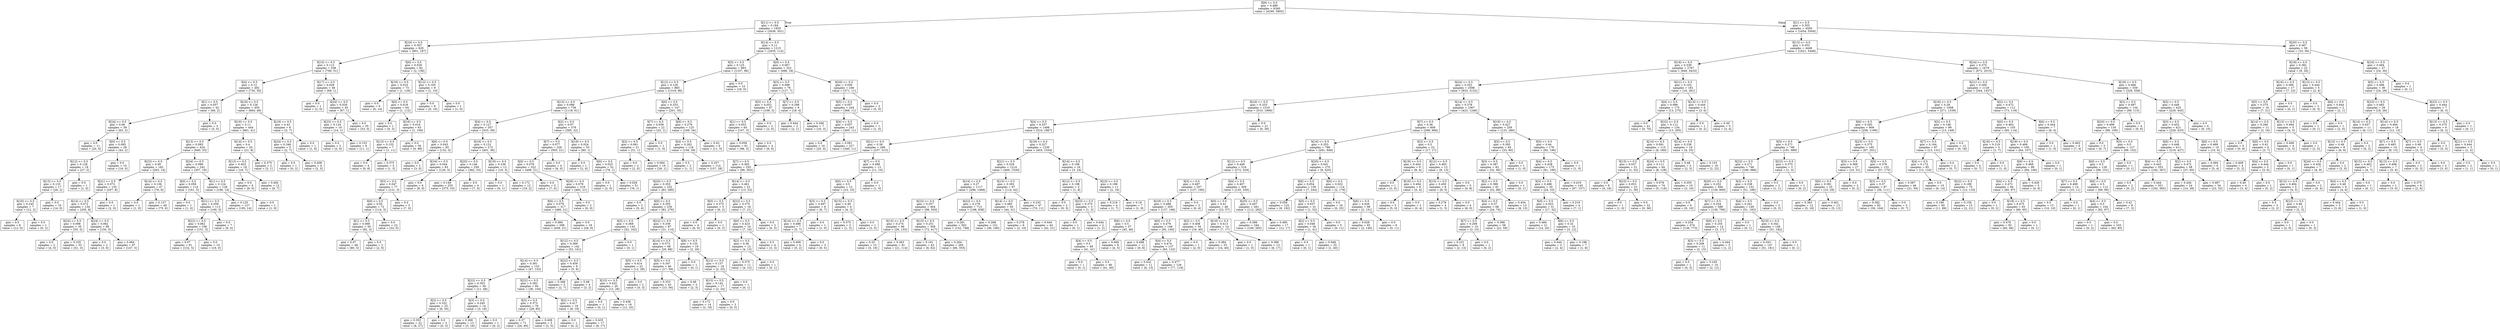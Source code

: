 digraph Tree {
node [shape=box] ;
0 [label="X[9] <= 0.5\ngini = 0.489\nsamples = 6340\nvalue = [4290, 5805]"] ;
1 [label="X[11] <= 0.5\ngini = 0.184\nsamples = 1835\nvalue = [2636, 301]"] ;
0 -> 1 [labeldistance=2.5, labelangle=45, headlabel="True"] ;
2 [label="X[10] <= 0.5\ngini = 0.307\nsamples = 620\nvalue = [801, 187]"] ;
1 -> 2 ;
3 [label="X[15] <= 0.5\ngini = 0.113\nsamples = 538\nvalue = [799, 51]"] ;
2 -> 3 ;
4 [label="X[4] <= 0.5\ngini = 0.12\nsamples = 492\nvalue = [730, 50]"] ;
3 -> 4 ;
5 [label="X[1] <= 0.5\ngini = 0.057\nsamples = 42\nvalue = [66, 2]"] ;
4 -> 5 ;
6 [label="X[24] <= 0.5\ngini = 0.06\nsamples = 39\nvalue = [63, 2]"] ;
5 -> 6 ;
7 [label="gini = 0.0\nsamples = 11\nvalue = [20, 0]"] ;
6 -> 7 ;
8 [label="X[0] <= 0.5\ngini = 0.085\nsamples = 28\nvalue = [43, 2]"] ;
6 -> 8 ;
9 [label="X[12] <= 0.5\ngini = 0.128\nsamples = 18\nvalue = [27, 2]"] ;
8 -> 9 ;
10 [label="X[13] <= 0.5\ngini = 0.133\nsamples = 17\nvalue = [26, 2]"] ;
9 -> 10 ;
11 [label="X[16] <= 0.5\ngini = 0.245\nsamples = 7\nvalue = [12, 2]"] ;
10 -> 11 ;
12 [label="gini = 0.0\nsamples = 6\nvalue = [12, 0]"] ;
11 -> 12 ;
13 [label="gini = 0.0\nsamples = 1\nvalue = [0, 2]"] ;
11 -> 13 ;
14 [label="gini = 0.0\nsamples = 10\nvalue = [14, 0]"] ;
10 -> 14 ;
15 [label="gini = 0.0\nsamples = 1\nvalue = [1, 0]"] ;
9 -> 15 ;
16 [label="gini = 0.0\nsamples = 10\nvalue = [16, 0]"] ;
8 -> 16 ;
17 [label="gini = 0.0\nsamples = 3\nvalue = [3, 0]"] ;
5 -> 17 ;
18 [label="X[16] <= 0.5\ngini = 0.126\nsamples = 450\nvalue = [664, 48]"] ;
4 -> 18 ;
19 [label="X[19] <= 0.5\ngini = 0.11\nsamples = 444\nvalue = [661, 41]"] ;
18 -> 19 ;
20 [label="X[13] <= 0.5\ngini = 0.093\nsamples = 424\nvalue = [640, 33]"] ;
19 -> 20 ;
21 [label="X[23] <= 0.5\ngini = 0.09\nsamples = 182\nvalue = [283, 14]"] ;
20 -> 21 ;
22 [label="X[21] <= 0.5\ngini = 0.072\nsamples = 135\nvalue = [207, 8]"] ;
21 -> 22 ;
23 [label="X[14] <= 0.5\ngini = 0.072\nsamples = 134\nvalue = [205, 8]"] ;
22 -> 23 ;
24 [label="X[24] <= 0.5\ngini = 0.098\nsamples = 35\nvalue = [55, 3]"] ;
23 -> 24 ;
25 [label="gini = 0.0\nsamples = 2\nvalue = [4, 0]"] ;
24 -> 25 ;
26 [label="gini = 0.105\nsamples = 33\nvalue = [51, 3]"] ;
24 -> 26 ;
27 [label="X[24] <= 0.5\ngini = 0.062\nsamples = 99\nvalue = [150, 5]"] ;
23 -> 27 ;
28 [label="gini = 0.0\nsamples = 2\nvalue = [3, 0]"] ;
27 -> 28 ;
29 [label="gini = 0.064\nsamples = 97\nvalue = [147, 5]"] ;
27 -> 29 ;
30 [label="gini = 0.0\nsamples = 1\nvalue = [2, 0]"] ;
22 -> 30 ;
31 [label="X[14] <= 0.5\ngini = 0.136\nsamples = 47\nvalue = [76, 6]"] ;
21 -> 31 ;
32 [label="gini = 0.0\nsamples = 1\nvalue = [1, 0]"] ;
31 -> 32 ;
33 [label="gini = 0.137\nsamples = 46\nvalue = [75, 6]"] ;
31 -> 33 ;
34 [label="X[24] <= 0.5\ngini = 0.096\nsamples = 242\nvalue = [357, 19]"] ;
20 -> 34 ;
35 [label="X[0] <= 0.5\ngini = 0.058\nsamples = 114\nvalue = [161, 5]"] ;
34 -> 35 ;
36 [label="gini = 0.0\nsamples = 1\nvalue = [1, 0]"] ;
35 -> 36 ;
37 [label="X[21] <= 0.5\ngini = 0.059\nsamples = 113\nvalue = [160, 5]"] ;
35 -> 37 ;
38 [label="X[22] <= 0.5\ngini = 0.062\nsamples = 106\nvalue = [151, 5]"] ;
37 -> 38 ;
39 [label="gini = 0.07\nsamples = 91\nvalue = [132, 5]"] ;
38 -> 39 ;
40 [label="gini = 0.0\nsamples = 15\nvalue = [19, 0]"] ;
38 -> 40 ;
41 [label="gini = 0.0\nsamples = 7\nvalue = [9, 0]"] ;
37 -> 41 ;
42 [label="X[1] <= 0.5\ngini = 0.124\nsamples = 128\nvalue = [196, 14]"] ;
34 -> 42 ;
43 [label="gini = 0.125\nsamples = 127\nvalue = [195, 14]"] ;
42 -> 43 ;
44 [label="gini = 0.0\nsamples = 1\nvalue = [1, 0]"] ;
42 -> 44 ;
45 [label="X[14] <= 0.5\ngini = 0.4\nsamples = 20\nvalue = [21, 8]"] ;
19 -> 45 ;
46 [label="X[13] <= 0.5\ngini = 0.403\nsamples = 18\nvalue = [18, 7]"] ;
45 -> 46 ;
47 [label="gini = 0.0\nsamples = 6\nvalue = [9, 0]"] ;
46 -> 47 ;
48 [label="gini = 0.492\nsamples = 12\nvalue = [9, 7]"] ;
46 -> 48 ;
49 [label="gini = 0.375\nsamples = 2\nvalue = [3, 1]"] ;
45 -> 49 ;
50 [label="X[19] <= 0.5\ngini = 0.42\nsamples = 6\nvalue = [3, 7]"] ;
18 -> 50 ;
51 [label="X[24] <= 0.5\ngini = 0.346\nsamples = 5\nvalue = [2, 7]"] ;
50 -> 51 ;
52 [label="gini = 0.0\nsamples = 1\nvalue = [0, 2]"] ;
51 -> 52 ;
53 [label="gini = 0.408\nsamples = 4\nvalue = [2, 5]"] ;
51 -> 53 ;
54 [label="gini = 0.0\nsamples = 1\nvalue = [1, 0]"] ;
50 -> 54 ;
55 [label="X[17] <= 0.5\ngini = 0.028\nsamples = 46\nvalue = [69, 1]"] ;
3 -> 55 ;
56 [label="gini = 0.0\nsamples = 1\nvalue = [2, 0]"] ;
55 -> 56 ;
57 [label="X[24] <= 0.5\ngini = 0.029\nsamples = 45\nvalue = [67, 1]"] ;
55 -> 57 ;
58 [label="X[23] <= 0.5\ngini = 0.124\nsamples = 10\nvalue = [14, 1]"] ;
57 -> 58 ;
59 [label="gini = 0.0\nsamples = 2\nvalue = [3, 0]"] ;
58 -> 59 ;
60 [label="gini = 0.153\nsamples = 8\nvalue = [11, 1]"] ;
58 -> 60 ;
61 [label="gini = 0.0\nsamples = 35\nvalue = [53, 0]"] ;
57 -> 61 ;
62 [label="X[6] <= 0.5\ngini = 0.029\nsamples = 82\nvalue = [2, 136]"] ;
2 -> 62 ;
63 [label="X[19] <= 0.5\ngini = 0.016\nsamples = 73\nvalue = [1, 126]"] ;
62 -> 63 ;
64 [label="gini = 0.0\nsamples = 9\nvalue = [0, 14]"] ;
63 -> 64 ;
65 [label="X[0] <= 0.5\ngini = 0.018\nsamples = 64\nvalue = [1, 112]"] ;
63 -> 65 ;
66 [label="gini = 0.0\nsamples = 1\nvalue = [0, 3]"] ;
65 -> 66 ;
67 [label="X[16] <= 0.5\ngini = 0.018\nsamples = 63\nvalue = [1, 109]"] ;
65 -> 67 ;
68 [label="X[13] <= 0.5\ngini = 0.153\nsamples = 7\nvalue = [1, 11]"] ;
67 -> 68 ;
69 [label="gini = 0.0\nsamples = 4\nvalue = [0, 8]"] ;
68 -> 69 ;
70 [label="gini = 0.375\nsamples = 3\nvalue = [1, 3]"] ;
68 -> 70 ;
71 [label="gini = 0.0\nsamples = 56\nvalue = [0, 98]"] ;
67 -> 71 ;
72 [label="X[12] <= 0.5\ngini = 0.165\nsamples = 9\nvalue = [1, 10]"] ;
62 -> 72 ;
73 [label="gini = 0.0\nsamples = 8\nvalue = [0, 10]"] ;
72 -> 73 ;
74 [label="gini = 0.0\nsamples = 1\nvalue = [1, 0]"] ;
72 -> 74 ;
75 [label="X[14] <= 0.5\ngini = 0.11\nsamples = 1215\nvalue = [1835, 114]"] ;
1 -> 75 ;
76 [label="X[5] <= 0.5\ngini = 0.125\nsamples = 893\nvalue = [1337, 96]"] ;
75 -> 76 ;
77 [label="X[12] <= 0.5\ngini = 0.126\nsamples = 883\nvalue = [1319, 96]"] ;
76 -> 77 ;
78 [label="X[15] <= 0.5\ngini = 0.098\nsamples = 736\nvalue = [1118, 61]"] ;
77 -> 78 ;
79 [label="X[4] <= 0.5\ngini = 0.127\nsamples = 357\nvalue = [533, 39]"] ;
78 -> 79 ;
80 [label="X[6] <= 0.5\ngini = 0.043\nsamples = 85\nvalue = [132, 3]"] ;
79 -> 80 ;
81 [label="gini = 0.0\nsamples = 2\nvalue = [3, 0]"] ;
80 -> 81 ;
82 [label="X[16] <= 0.5\ngini = 0.044\nsamples = 83\nvalue = [129, 3]"] ;
80 -> 82 ;
83 [label="X[3] <= 0.5\ngini = 0.047\nsamples = 77\nvalue = [121, 3]"] ;
82 -> 83 ;
84 [label="X[0] <= 0.5\ngini = 0.05\nsamples = 72\nvalue = [114, 3]"] ;
83 -> 84 ;
85 [label="X[1] <= 0.5\ngini = 0.068\nsamples = 50\nvalue = [82, 3]"] ;
84 -> 85 ;
86 [label="gini = 0.07\nsamples = 48\nvalue = [80, 3]"] ;
85 -> 86 ;
87 [label="gini = 0.0\nsamples = 2\nvalue = [2, 0]"] ;
85 -> 87 ;
88 [label="gini = 0.0\nsamples = 22\nvalue = [32, 0]"] ;
84 -> 88 ;
89 [label="gini = 0.0\nsamples = 5\nvalue = [7, 0]"] ;
83 -> 89 ;
90 [label="gini = 0.0\nsamples = 6\nvalue = [8, 0]"] ;
82 -> 90 ;
91 [label="X[16] <= 0.5\ngini = 0.151\nsamples = 272\nvalue = [401, 36]"] ;
79 -> 91 ;
92 [label="X[20] <= 0.5\ngini = 0.146\nsamples = 259\nvalue = [382, 33]"] ;
91 -> 92 ;
93 [label="gini = 0.149\nsamples = 255\nvalue = [375, 33]"] ;
92 -> 93 ;
94 [label="gini = 0.0\nsamples = 4\nvalue = [7, 0]"] ;
92 -> 94 ;
95 [label="X[19] <= 0.5\ngini = 0.236\nsamples = 13\nvalue = [19, 3]"] ;
91 -> 95 ;
96 [label="gini = 0.0\nsamples = 1\nvalue = [0, 1]"] ;
95 -> 96 ;
97 [label="gini = 0.172\nsamples = 12\nvalue = [19, 2]"] ;
95 -> 97 ;
98 [label="X[2] <= 0.5\ngini = 0.07\nsamples = 379\nvalue = [585, 22]"] ;
78 -> 98 ;
99 [label="X[7] <= 0.5\ngini = 0.077\nsamples = 326\nvalue = [505, 21]"] ;
98 -> 99 ;
100 [label="X[0] <= 0.5\ngini = 0.078\nsamples = 322\nvalue = [499, 21]"] ;
99 -> 100 ;
101 [label="gini = 0.0\nsamples = 3\nvalue = [7, 0]"] ;
100 -> 101 ;
102 [label="X[20] <= 0.5\ngini = 0.079\nsamples = 319\nvalue = [492, 21]"] ;
100 -> 102 ;
103 [label="X[6] <= 0.5\ngini = 0.079\nsamples = 317\nvalue = [486, 21]"] ;
102 -> 103 ;
104 [label="gini = 0.084\nsamples = 298\nvalue = [458, 21]"] ;
103 -> 104 ;
105 [label="gini = 0.0\nsamples = 19\nvalue = [28, 0]"] ;
103 -> 105 ;
106 [label="gini = 0.0\nsamples = 2\nvalue = [6, 0]"] ;
102 -> 106 ;
107 [label="gini = 0.0\nsamples = 4\nvalue = [6, 0]"] ;
99 -> 107 ;
108 [label="X[19] <= 0.5\ngini = 0.024\nsamples = 53\nvalue = [80, 1]"] ;
98 -> 108 ;
109 [label="gini = 0.0\nsamples = 1\nvalue = [2, 0]"] ;
108 -> 109 ;
110 [label="X[6] <= 0.5\ngini = 0.025\nsamples = 52\nvalue = [78, 1]"] ;
108 -> 110 ;
111 [label="gini = 0.0\nsamples = 1\nvalue = [2, 0]"] ;
110 -> 111 ;
112 [label="gini = 0.026\nsamples = 51\nvalue = [76, 1]"] ;
110 -> 112 ;
113 [label="X[0] <= 0.5\ngini = 0.253\nsamples = 147\nvalue = [201, 35]"] ;
77 -> 113 ;
114 [label="X[7] <= 0.5\ngini = 0.059\nsamples = 22\nvalue = [32, 1]"] ;
113 -> 114 ;
115 [label="X[2] <= 0.5\ngini = 0.061\nsamples = 21\nvalue = [31, 1]"] ;
114 -> 115 ;
116 [label="gini = 0.0\nsamples = 2\nvalue = [2, 0]"] ;
115 -> 116 ;
117 [label="gini = 0.064\nsamples = 19\nvalue = [29, 1]"] ;
115 -> 117 ;
118 [label="gini = 0.0\nsamples = 1\nvalue = [1, 0]"] ;
114 -> 118 ;
119 [label="X[6] <= 0.5\ngini = 0.279\nsamples = 125\nvalue = [169, 34]"] ;
113 -> 119 ;
120 [label="X[4] <= 0.5\ngini = 0.262\nsamples = 116\nvalue = [158, 29]"] ;
119 -> 120 ;
121 [label="gini = 0.5\nsamples = 2\nvalue = [1, 1]"] ;
120 -> 121 ;
122 [label="gini = 0.257\nsamples = 114\nvalue = [157, 28]"] ;
120 -> 122 ;
123 [label="gini = 0.43\nsamples = 9\nvalue = [11, 5]"] ;
119 -> 123 ;
124 [label="gini = 0.0\nsamples = 10\nvalue = [18, 0]"] ;
76 -> 124 ;
125 [label="X[0] <= 0.5\ngini = 0.067\nsamples = 322\nvalue = [498, 18]"] ;
75 -> 125 ;
126 [label="X[3] <= 0.5\ngini = 0.099\nsamples = 76\nvalue = [127, 7]"] ;
125 -> 126 ;
127 [label="X[5] <= 0.5\ngini = 0.052\nsamples = 67\nvalue = [109, 3]"] ;
126 -> 127 ;
128 [label="X[1] <= 0.5\ngini = 0.053\nsamples = 65\nvalue = [107, 3]"] ;
127 -> 128 ;
129 [label="gini = 0.058\nsamples = 61\nvalue = [98, 3]"] ;
128 -> 129 ;
130 [label="gini = 0.0\nsamples = 4\nvalue = [9, 0]"] ;
128 -> 130 ;
131 [label="gini = 0.0\nsamples = 2\nvalue = [2, 0]"] ;
127 -> 131 ;
132 [label="X[7] <= 0.5\ngini = 0.298\nsamples = 9\nvalue = [18, 4]"] ;
126 -> 132 ;
133 [label="gini = 0.444\nsamples = 2\nvalue = [2, 1]"] ;
132 -> 133 ;
134 [label="gini = 0.266\nsamples = 7\nvalue = [16, 3]"] ;
132 -> 134 ;
135 [label="X[20] <= 0.5\ngini = 0.056\nsamples = 246\nvalue = [371, 11]"] ;
125 -> 135 ;
136 [label="X[5] <= 0.5\ngini = 0.057\nsamples = 244\nvalue = [366, 11]"] ;
135 -> 136 ;
137 [label="X[4] <= 0.5\ngini = 0.057\nsamples = 243\nvalue = [365, 11]"] ;
136 -> 137 ;
138 [label="gini = 0.0\nsamples = 16\nvalue = [25, 0]"] ;
137 -> 138 ;
139 [label="gini = 0.061\nsamples = 227\nvalue = [340, 11]"] ;
137 -> 139 ;
140 [label="gini = 0.0\nsamples = 1\nvalue = [1, 0]"] ;
136 -> 140 ;
141 [label="gini = 0.0\nsamples = 2\nvalue = [5, 0]"] ;
135 -> 141 ;
142 [label="X[1] <= 0.5\ngini = 0.355\nsamples = 4505\nvalue = [1654, 5504]"] ;
0 -> 142 [labeldistance=2.5, labelangle=-45, headlabel="False"] ;
143 [label="X[13] <= 0.5\ngini = 0.353\nsamples = 4446\nvalue = [1621, 5448]"] ;
142 -> 143 ;
144 [label="X[18] <= 0.5\ngini = 0.339\nsamples = 2767\nvalue = [949, 3433]"] ;
143 -> 144 ;
145 [label="X[24] <= 0.5\ngini = 0.352\nsamples = 2586\nvalue = [933, 3152]"] ;
144 -> 145 ;
146 [label="X[16] <= 0.5\ngini = 0.333\nsamples = 1519\nvalue = [510, 1906]"] ;
145 -> 146 ;
147 [label="X[4] <= 0.5\ngini = 0.337\nsamples = 1498\nvalue = [510, 1867]"] ;
146 -> 147 ;
148 [label="X[21] <= 0.5\ngini = 0.38\nsamples = 268\nvalue = [107, 313]"] ;
147 -> 148 ;
149 [label="X[7] <= 0.5\ngini = 0.365\nsamples = 255\nvalue = [96, 303]"] ;
148 -> 149 ;
150 [label="X[20] <= 0.5\ngini = 0.353\nsamples = 232\nvalue = [83, 280]"] ;
149 -> 150 ;
151 [label="gini = 0.0\nsamples = 2\nvalue = [0, 4]"] ;
150 -> 151 ;
152 [label="X[0] <= 0.5\ngini = 0.355\nsamples = 230\nvalue = [83, 276]"] ;
150 -> 152 ;
153 [label="X[5] <= 0.5\ngini = 0.368\nsamples = 143\nvalue = [52, 162]"] ;
152 -> 153 ;
154 [label="X[12] <= 0.5\ngini = 0.369\nsamples = 142\nvalue = [52, 161]"] ;
153 -> 154 ;
155 [label="X[14] <= 0.5\ngini = 0.361\nsamples = 133\nvalue = [47, 152]"] ;
154 -> 155 ;
156 [label="X[22] <= 0.5\ngini = 0.303\nsamples = 39\nvalue = [11, 48]"] ;
155 -> 156 ;
157 [label="X[3] <= 0.5\ngini = 0.332\nsamples = 25\nvalue = [8, 30]"] ;
156 -> 157 ;
158 [label="gini = 0.353\nsamples = 22\nvalue = [8, 27]"] ;
157 -> 158 ;
159 [label="gini = 0.0\nsamples = 3\nvalue = [0, 3]"] ;
157 -> 159 ;
160 [label="X[3] <= 0.5\ngini = 0.245\nsamples = 14\nvalue = [3, 18]"] ;
156 -> 160 ;
161 [label="gini = 0.266\nsamples = 13\nvalue = [3, 16]"] ;
160 -> 161 ;
162 [label="gini = 0.0\nsamples = 1\nvalue = [0, 2]"] ;
160 -> 162 ;
163 [label="X[22] <= 0.5\ngini = 0.382\nsamples = 94\nvalue = [36, 104]"] ;
155 -> 163 ;
164 [label="X[3] <= 0.5\ngini = 0.373\nsamples = 76\nvalue = [28, 85]"] ;
163 -> 164 ;
165 [label="gini = 0.37\nsamples = 71\nvalue = [26, 80]"] ;
164 -> 165 ;
166 [label="gini = 0.408\nsamples = 5\nvalue = [2, 5]"] ;
164 -> 166 ;
167 [label="X[2] <= 0.5\ngini = 0.417\nsamples = 18\nvalue = [8, 19]"] ;
163 -> 167 ;
168 [label="gini = 0.0\nsamples = 1\nvalue = [0, 2]"] ;
167 -> 168 ;
169 [label="gini = 0.435\nsamples = 17\nvalue = [8, 17]"] ;
167 -> 169 ;
170 [label="X[22] <= 0.5\ngini = 0.459\nsamples = 9\nvalue = [5, 9]"] ;
154 -> 170 ;
171 [label="gini = 0.346\nsamples = 5\nvalue = [2, 7]"] ;
170 -> 171 ;
172 [label="gini = 0.48\nsamples = 4\nvalue = [3, 2]"] ;
170 -> 172 ;
173 [label="gini = 0.0\nsamples = 1\nvalue = [0, 1]"] ;
153 -> 173 ;
174 [label="X[22] <= 0.5\ngini = 0.336\nsamples = 87\nvalue = [31, 114]"] ;
152 -> 174 ;
175 [label="X[14] <= 0.5\ngini = 0.373\nsamples = 68\nvalue = [29, 88]"] ;
174 -> 175 ;
176 [label="X[5] <= 0.5\ngini = 0.414\nsamples = 22\nvalue = [12, 29]"] ;
175 -> 176 ;
177 [label="X[15] <= 0.5\ngini = 0.432\nsamples = 20\nvalue = [12, 26]"] ;
176 -> 177 ;
178 [label="gini = 0.0\nsamples = 1\nvalue = [0, 1]"] ;
177 -> 178 ;
179 [label="gini = 0.438\nsamples = 19\nvalue = [12, 25]"] ;
177 -> 179 ;
180 [label="gini = 0.0\nsamples = 2\nvalue = [0, 3]"] ;
176 -> 180 ;
181 [label="X[5] <= 0.5\ngini = 0.347\nsamples = 46\nvalue = [17, 59]"] ;
175 -> 181 ;
182 [label="gini = 0.333\nsamples = 43\nvalue = [15, 56]"] ;
181 -> 182 ;
183 [label="gini = 0.48\nsamples = 3\nvalue = [2, 3]"] ;
181 -> 183 ;
184 [label="X[6] <= 0.5\ngini = 0.133\nsamples = 19\nvalue = [2, 26]"] ;
174 -> 184 ;
185 [label="gini = 0.0\nsamples = 1\nvalue = [0, 1]"] ;
184 -> 185 ;
186 [label="X[12] <= 0.5\ngini = 0.137\nsamples = 18\nvalue = [2, 25]"] ;
184 -> 186 ;
187 [label="X[15] <= 0.5\ngini = 0.142\nsamples = 17\nvalue = [2, 24]"] ;
186 -> 187 ;
188 [label="gini = 0.172\nsamples = 14\nvalue = [2, 19]"] ;
187 -> 188 ;
189 [label="gini = 0.0\nsamples = 3\nvalue = [0, 5]"] ;
187 -> 189 ;
190 [label="gini = 0.0\nsamples = 1\nvalue = [0, 1]"] ;
186 -> 190 ;
191 [label="X[14] <= 0.5\ngini = 0.461\nsamples = 23\nvalue = [13, 23]"] ;
149 -> 191 ;
192 [label="X[0] <= 0.5\ngini = 0.375\nsamples = 5\nvalue = [6, 2]"] ;
191 -> 192 ;
193 [label="gini = 0.0\nsamples = 4\nvalue = [6, 0]"] ;
192 -> 193 ;
194 [label="gini = 0.0\nsamples = 1\nvalue = [0, 2]"] ;
192 -> 194 ;
195 [label="X[22] <= 0.5\ngini = 0.375\nsamples = 18\nvalue = [7, 21]"] ;
191 -> 195 ;
196 [label="X[0] <= 0.5\ngini = 0.423\nsamples = 16\nvalue = [7, 16]"] ;
195 -> 196 ;
197 [label="X[2] <= 0.5\ngini = 0.36\nsamples = 12\nvalue = [4, 13]"] ;
196 -> 197 ;
198 [label="gini = 0.375\nsamples = 11\nvalue = [4, 12]"] ;
197 -> 198 ;
199 [label="gini = 0.0\nsamples = 1\nvalue = [0, 1]"] ;
197 -> 199 ;
200 [label="gini = 0.5\nsamples = 4\nvalue = [3, 3]"] ;
196 -> 200 ;
201 [label="gini = 0.0\nsamples = 2\nvalue = [0, 5]"] ;
195 -> 201 ;
202 [label="X[7] <= 0.5\ngini = 0.499\nsamples = 13\nvalue = [11, 10]"] ;
148 -> 202 ;
203 [label="X[0] <= 0.5\ngini = 0.5\nsamples = 12\nvalue = [10, 10]"] ;
202 -> 203 ;
204 [label="X[3] <= 0.5\ngini = 0.497\nsamples = 8\nvalue = [6, 7]"] ;
203 -> 204 ;
205 [label="X[14] <= 0.5\ngini = 0.486\nsamples = 7\nvalue = [5, 7]"] ;
204 -> 205 ;
206 [label="gini = 0.408\nsamples = 4\nvalue = [5, 2]"] ;
205 -> 206 ;
207 [label="gini = 0.0\nsamples = 3\nvalue = [0, 5]"] ;
205 -> 207 ;
208 [label="gini = 0.0\nsamples = 1\nvalue = [1, 0]"] ;
204 -> 208 ;
209 [label="X[15] <= 0.5\ngini = 0.49\nsamples = 4\nvalue = [4, 3]"] ;
203 -> 209 ;
210 [label="gini = 0.375\nsamples = 3\nvalue = [1, 3]"] ;
209 -> 210 ;
211 [label="gini = 0.0\nsamples = 1\nvalue = [3, 0]"] ;
209 -> 211 ;
212 [label="gini = 0.0\nsamples = 1\nvalue = [1, 0]"] ;
202 -> 212 ;
213 [label="X[19] <= 0.5\ngini = 0.327\nsamples = 1230\nvalue = [403, 1554]"] ;
147 -> 213 ;
214 [label="X[21] <= 0.5\ngini = 0.329\nsamples = 1214\nvalue = [400, 1530]"] ;
213 -> 214 ;
215 [label="X[14] <= 0.5\ngini = 0.27\nsamples = 1117\nvalue = [286, 1488]"] ;
214 -> 215 ;
216 [label="X[23] <= 0.5\ngini = 0.257\nsamples = 404\nvalue = [98, 550]"] ;
215 -> 216 ;
217 [label="X[15] <= 0.5\ngini = 0.274\nsamples = 96\nvalue = [26, 133]"] ;
216 -> 217 ;
218 [label="gini = 0.33\nsamples = 15\nvalue = [5, 19]"] ;
217 -> 218 ;
219 [label="gini = 0.263\nsamples = 81\nvalue = [21, 114]"] ;
217 -> 219 ;
220 [label="X[15] <= 0.5\ngini = 0.251\nsamples = 308\nvalue = [72, 417]"] ;
216 -> 220 ;
221 [label="gini = 0.161\nsamples = 43\nvalue = [6, 62]"] ;
220 -> 221 ;
222 [label="gini = 0.264\nsamples = 265\nvalue = [66, 355]"] ;
220 -> 222 ;
223 [label="X[22] <= 0.5\ngini = 0.278\nsamples = 713\nvalue = [188, 938]"] ;
215 -> 223 ;
224 [label="gini = 0.281\nsamples = 562\nvalue = [152, 748]"] ;
223 -> 224 ;
225 [label="gini = 0.268\nsamples = 151\nvalue = [36, 190]"] ;
223 -> 225 ;
226 [label="X[15] <= 0.5\ngini = 0.393\nsamples = 97\nvalue = [114, 42]"] ;
214 -> 226 ;
227 [label="X[14] <= 0.5\ngini = 0.485\nsamples = 50\nvalue = [44, 31]"] ;
226 -> 227 ;
228 [label="gini = 0.278\nsamples = 6\nvalue = [2, 10]"] ;
227 -> 228 ;
229 [label="gini = 0.444\nsamples = 44\nvalue = [42, 21]"] ;
227 -> 229 ;
230 [label="gini = 0.235\nsamples = 47\nvalue = [70, 11]"] ;
226 -> 230 ;
231 [label="X[14] <= 0.5\ngini = 0.198\nsamples = 16\nvalue = [3, 24]"] ;
213 -> 231 ;
232 [label="X[12] <= 0.5\ngini = 0.198\nsamples = 5\nvalue = [1, 8]"] ;
231 -> 232 ;
233 [label="gini = 0.0\nsamples = 2\nvalue = [0, 5]"] ;
232 -> 233 ;
234 [label="X[23] <= 0.5\ngini = 0.375\nsamples = 3\nvalue = [1, 3]"] ;
232 -> 234 ;
235 [label="gini = 0.0\nsamples = 1\nvalue = [0, 1]"] ;
234 -> 235 ;
236 [label="gini = 0.444\nsamples = 2\nvalue = [1, 2]"] ;
234 -> 236 ;
237 [label="X[23] <= 0.5\ngini = 0.198\nsamples = 11\nvalue = [2, 16]"] ;
231 -> 237 ;
238 [label="gini = 0.219\nsamples = 4\nvalue = [1, 7]"] ;
237 -> 238 ;
239 [label="gini = 0.18\nsamples = 7\nvalue = [1, 9]"] ;
237 -> 239 ;
240 [label="gini = 0.0\nsamples = 21\nvalue = [0, 39]"] ;
146 -> 240 ;
241 [label="X[14] <= 0.5\ngini = 0.378\nsamples = 1067\nvalue = [423, 1246]"] ;
145 -> 241 ;
242 [label="X[7] <= 0.5\ngini = 0.36\nsamples = 808\nvalue = [298, 966]"] ;
241 -> 242 ;
243 [label="X[16] <= 0.5\ngini = 0.353\nsamples = 786\nvalue = [281, 949]"] ;
242 -> 243 ;
244 [label="X[12] <= 0.5\ngini = 0.449\nsamples = 516\nvalue = [272, 529]"] ;
243 -> 244 ;
245 [label="X[3] <= 0.5\ngini = 0.487\nsamples = 207\nvalue = [137, 190]"] ;
244 -> 245 ;
246 [label="X[19] <= 0.5\ngini = 0.488\nsamples = 205\nvalue = [137, 186]"] ;
245 -> 246 ;
247 [label="X[6] <= 0.5\ngini = 0.5\nsamples = 57\nvalue = [45, 46]"] ;
246 -> 247 ;
248 [label="X[4] <= 0.5\ngini = 0.5\nsamples = 49\nvalue = [41, 41]"] ;
247 -> 248 ;
249 [label="gini = 0.0\nsamples = 1\nvalue = [0, 1]"] ;
248 -> 249 ;
250 [label="gini = 0.5\nsamples = 48\nvalue = [41, 40]"] ;
248 -> 250 ;
251 [label="gini = 0.494\nsamples = 8\nvalue = [4, 5]"] ;
247 -> 251 ;
252 [label="X[0] <= 0.5\ngini = 0.479\nsamples = 148\nvalue = [92, 140]"] ;
246 -> 252 ;
253 [label="gini = 0.498\nsamples = 11\nvalue = [9, 8]"] ;
252 -> 253 ;
254 [label="X[4] <= 0.5\ngini = 0.474\nsamples = 137\nvalue = [83, 132]"] ;
252 -> 254 ;
255 [label="gini = 0.432\nsamples = 11\nvalue = [6, 13]"] ;
254 -> 255 ;
256 [label="gini = 0.477\nsamples = 126\nvalue = [77, 119]"] ;
254 -> 256 ;
257 [label="gini = 0.0\nsamples = 2\nvalue = [0, 4]"] ;
245 -> 257 ;
258 [label="X[4] <= 0.5\ngini = 0.407\nsamples = 309\nvalue = [135, 339]"] ;
244 -> 258 ;
259 [label="X[0] <= 0.5\ngini = 0.41\nsamples = 48\nvalue = [23, 57]"] ;
258 -> 259 ;
260 [label="X[2] <= 0.5\ngini = 0.408\nsamples = 34\nvalue = [16, 40]"] ;
259 -> 260 ;
261 [label="gini = 0.0\nsamples = 1\nvalue = [2, 0]"] ;
260 -> 261 ;
262 [label="gini = 0.384\nsamples = 33\nvalue = [14, 40]"] ;
260 -> 262 ;
263 [label="X[19] <= 0.5\ngini = 0.413\nsamples = 14\nvalue = [7, 17]"] ;
259 -> 263 ;
264 [label="gini = 0.0\nsamples = 1\nvalue = [1, 0]"] ;
263 -> 264 ;
265 [label="gini = 0.386\nsamples = 13\nvalue = [6, 17]"] ;
263 -> 265 ;
266 [label="X[20] <= 0.5\ngini = 0.407\nsamples = 261\nvalue = [112, 282]"] ;
258 -> 266 ;
267 [label="gini = 0.398\nsamples = 244\nvalue = [100, 265]"] ;
266 -> 267 ;
268 [label="gini = 0.485\nsamples = 17\nvalue = [12, 17]"] ;
266 -> 268 ;
269 [label="X[20] <= 0.5\ngini = 0.041\nsamples = 270\nvalue = [9, 420]"] ;
243 -> 269 ;
270 [label="X[6] <= 0.5\ngini = 0.054\nsamples = 156\nvalue = [7, 244]"] ;
269 -> 270 ;
271 [label="gini = 0.059\nsamples = 125\nvalue = [6, 192]"] ;
270 -> 271 ;
272 [label="X[0] <= 0.5\ngini = 0.037\nsamples = 31\nvalue = [1, 52]"] ;
270 -> 272 ;
273 [label="X[2] <= 0.5\ngini = 0.046\nsamples = 26\nvalue = [1, 41]"] ;
272 -> 273 ;
274 [label="gini = 0.0\nsamples = 1\nvalue = [0, 1]"] ;
273 -> 274 ;
275 [label="gini = 0.048\nsamples = 25\nvalue = [1, 40]"] ;
273 -> 275 ;
276 [label="gini = 0.0\nsamples = 5\nvalue = [0, 11]"] ;
272 -> 276 ;
277 [label="X[0] <= 0.5\ngini = 0.022\nsamples = 114\nvalue = [2, 176]"] ;
269 -> 277 ;
278 [label="gini = 0.0\nsamples = 16\nvalue = [0, 25]"] ;
277 -> 278 ;
279 [label="X[6] <= 0.5\ngini = 0.026\nsamples = 98\nvalue = [2, 151]"] ;
277 -> 279 ;
280 [label="gini = 0.028\nsamples = 92\nvalue = [2, 140]"] ;
279 -> 280 ;
281 [label="gini = 0.0\nsamples = 6\nvalue = [0, 11]"] ;
279 -> 281 ;
282 [label="X[3] <= 0.5\ngini = 0.5\nsamples = 22\nvalue = [17, 17]"] ;
242 -> 282 ;
283 [label="X[19] <= 0.5\ngini = 0.444\nsamples = 9\nvalue = [8, 4]"] ;
282 -> 283 ;
284 [label="gini = 0.0\nsamples = 1\nvalue = [3, 0]"] ;
283 -> 284 ;
285 [label="X[16] <= 0.5\ngini = 0.494\nsamples = 8\nvalue = [5, 4]"] ;
283 -> 285 ;
286 [label="gini = 0.0\nsamples = 5\nvalue = [5, 0]"] ;
285 -> 286 ;
287 [label="gini = 0.0\nsamples = 3\nvalue = [0, 4]"] ;
285 -> 287 ;
288 [label="X[12] <= 0.5\ngini = 0.483\nsamples = 13\nvalue = [9, 13]"] ;
282 -> 288 ;
289 [label="X[15] <= 0.5\ngini = 0.459\nsamples = 8\nvalue = [9, 5]"] ;
288 -> 289 ;
290 [label="gini = 0.278\nsamples = 4\nvalue = [1, 5]"] ;
289 -> 290 ;
291 [label="gini = 0.0\nsamples = 4\nvalue = [8, 0]"] ;
289 -> 291 ;
292 [label="gini = 0.0\nsamples = 5\nvalue = [0, 8]"] ;
288 -> 292 ;
293 [label="X[19] <= 0.5\ngini = 0.427\nsamples = 259\nvalue = [125, 280]"] ;
241 -> 293 ;
294 [label="X[5] <= 0.5\ngini = 0.393\nsamples = 83\nvalue = [33, 90]"] ;
293 -> 294 ;
295 [label="X[3] <= 0.5\ngini = 0.387\nsamples = 82\nvalue = [32, 90]"] ;
294 -> 295 ;
296 [label="X[2] <= 0.5\ngini = 0.389\nsamples = 81\nvalue = [32, 89]"] ;
295 -> 296 ;
297 [label="X[4] <= 0.5\ngini = 0.37\nsamples = 68\nvalue = [24, 74]"] ;
296 -> 297 ;
298 [label="X[7] <= 0.5\ngini = 0.208\nsamples = 10\nvalue = [2, 15]"] ;
297 -> 298 ;
299 [label="gini = 0.231\nsamples = 9\nvalue = [2, 13]"] ;
298 -> 299 ;
300 [label="gini = 0.0\nsamples = 1\nvalue = [0, 2]"] ;
298 -> 300 ;
301 [label="gini = 0.396\nsamples = 58\nvalue = [22, 59]"] ;
297 -> 301 ;
302 [label="gini = 0.454\nsamples = 13\nvalue = [8, 15]"] ;
296 -> 302 ;
303 [label="gini = 0.0\nsamples = 1\nvalue = [0, 1]"] ;
295 -> 303 ;
304 [label="gini = 0.0\nsamples = 1\nvalue = [1, 0]"] ;
294 -> 304 ;
305 [label="X[5] <= 0.5\ngini = 0.44\nsamples = 176\nvalue = [92, 190]"] ;
293 -> 305 ;
306 [label="X[4] <= 0.5\ngini = 0.438\nsamples = 175\nvalue = [91, 190]"] ;
305 -> 306 ;
307 [label="X[3] <= 0.5\ngini = 0.488\nsamples = 35\nvalue = [24, 33]"] ;
306 -> 307 ;
308 [label="X[0] <= 0.5\ngini = 0.453\nsamples = 31\nvalue = [17, 32]"] ;
307 -> 308 ;
309 [label="gini = 0.484\nsamples = 21\nvalue = [14, 20]"] ;
308 -> 309 ;
310 [label="X[6] <= 0.5\ngini = 0.32\nsamples = 10\nvalue = [3, 12]"] ;
308 -> 310 ;
311 [label="gini = 0.444\nsamples = 3\nvalue = [2, 4]"] ;
310 -> 311 ;
312 [label="gini = 0.198\nsamples = 7\nvalue = [1, 8]"] ;
310 -> 312 ;
313 [label="gini = 0.219\nsamples = 4\nvalue = [7, 1]"] ;
307 -> 313 ;
314 [label="gini = 0.419\nsamples = 140\nvalue = [67, 157]"] ;
306 -> 314 ;
315 [label="gini = 0.0\nsamples = 1\nvalue = [1, 0]"] ;
305 -> 315 ;
316 [label="X[21] <= 0.5\ngini = 0.102\nsamples = 181\nvalue = [16, 281]"] ;
144 -> 316 ;
317 [label="X[4] <= 0.5\ngini = 0.086\nsamples = 175\nvalue = [13, 275]"] ;
316 -> 317 ;
318 [label="gini = 0.0\nsamples = 41\nvalue = [0, 70]"] ;
317 -> 318 ;
319 [label="X[22] <= 0.5\ngini = 0.112\nsamples = 134\nvalue = [13, 205]"] ;
317 -> 319 ;
320 [label="X[14] <= 0.5\ngini = 0.091\nsamples = 115\nvalue = [9, 180]"] ;
319 -> 320 ;
321 [label="X[15] <= 0.5\ngini = 0.037\nsamples = 31\nvalue = [1, 52]"] ;
320 -> 321 ;
322 [label="gini = 0.0\nsamples = 8\nvalue = [0, 16]"] ;
321 -> 322 ;
323 [label="X[23] <= 0.5\ngini = 0.053\nsamples = 23\nvalue = [1, 36]"] ;
321 -> 323 ;
324 [label="gini = 0.0\nsamples = 1\nvalue = [1, 0]"] ;
323 -> 324 ;
325 [label="gini = 0.0\nsamples = 22\nvalue = [0, 36]"] ;
323 -> 325 ;
326 [label="X[24] <= 0.5\ngini = 0.111\nsamples = 84\nvalue = [8, 128]"] ;
320 -> 326 ;
327 [label="gini = 0.078\nsamples = 74\nvalue = [5, 118]"] ;
326 -> 327 ;
328 [label="gini = 0.355\nsamples = 10\nvalue = [3, 10]"] ;
326 -> 328 ;
329 [label="X[14] <= 0.5\ngini = 0.238\nsamples = 19\nvalue = [4, 25]"] ;
319 -> 329 ;
330 [label="gini = 0.48\nsamples = 3\nvalue = [2, 3]"] ;
329 -> 330 ;
331 [label="gini = 0.153\nsamples = 16\nvalue = [2, 22]"] ;
329 -> 331 ;
332 [label="X[14] <= 0.5\ngini = 0.444\nsamples = 6\nvalue = [3, 6]"] ;
316 -> 332 ;
333 [label="gini = 0.0\nsamples = 1\nvalue = [0, 2]"] ;
332 -> 333 ;
334 [label="gini = 0.49\nsamples = 5\nvalue = [3, 4]"] ;
332 -> 334 ;
335 [label="X[24] <= 0.5\ngini = 0.375\nsamples = 1679\nvalue = [672, 2015]"] ;
143 -> 335 ;
336 [label="X[21] <= 0.5\ngini = 0.309\nsamples = 1120\nvalue = [344, 1457]"] ;
335 -> 336 ;
337 [label="X[18] <= 0.5\ngini = 0.28\nsamples = 1008\nvalue = [271, 1339]"] ;
336 -> 337 ;
338 [label="X[6] <= 0.5\ngini = 0.293\nsamples = 909\nvalue = [258, 1190]"] ;
337 -> 338 ;
339 [label="X[5] <= 0.5\ngini = 0.271\nsamples = 749\nvalue = [191, 989]"] ;
338 -> 339 ;
340 [label="X[22] <= 0.5\ngini = 0.271\nsamples = 746\nvalue = [190, 986]"] ;
339 -> 340 ;
341 [label="X[20] <= 0.5\ngini = 0.252\nsamples = 594\nvalue = [139, 800]"] ;
340 -> 341 ;
342 [label="gini = 0.0\nsamples = 6\nvalue = [0, 10]"] ;
341 -> 342 ;
343 [label="X[7] <= 0.5\ngini = 0.254\nsamples = 588\nvalue = [139, 790]"] ;
341 -> 343 ;
344 [label="gini = 0.254\nsamples = 574\nvalue = [136, 773]"] ;
343 -> 344 ;
345 [label="X[0] <= 0.5\ngini = 0.255\nsamples = 14\nvalue = [3, 17]"] ;
343 -> 345 ;
346 [label="X[3] <= 0.5\ngini = 0.208\nsamples = 11\nvalue = [2, 15]"] ;
345 -> 346 ;
347 [label="gini = 0.0\nsamples = 1\nvalue = [0, 3]"] ;
346 -> 347 ;
348 [label="gini = 0.245\nsamples = 10\nvalue = [2, 12]"] ;
346 -> 348 ;
349 [label="gini = 0.444\nsamples = 3\nvalue = [1, 2]"] ;
345 -> 349 ;
350 [label="X[3] <= 0.5\ngini = 0.338\nsamples = 152\nvalue = [51, 186]"] ;
340 -> 350 ;
351 [label="X[4] <= 0.5\ngini = 0.341\nsamples = 149\nvalue = [51, 183]"] ;
350 -> 351 ;
352 [label="gini = 0.0\nsamples = 1\nvalue = [0, 1]"] ;
351 -> 352 ;
353 [label="X[19] <= 0.5\ngini = 0.342\nsamples = 148\nvalue = [51, 182]"] ;
351 -> 353 ;
354 [label="gini = 0.343\nsamples = 147\nvalue = [51, 181]"] ;
353 -> 354 ;
355 [label="gini = 0.0\nsamples = 1\nvalue = [0, 1]"] ;
353 -> 355 ;
356 [label="gini = 0.0\nsamples = 3\nvalue = [0, 3]"] ;
350 -> 356 ;
357 [label="X[22] <= 0.5\ngini = 0.375\nsamples = 3\nvalue = [1, 3]"] ;
339 -> 357 ;
358 [label="gini = 0.5\nsamples = 2\nvalue = [1, 1]"] ;
357 -> 358 ;
359 [label="gini = 0.0\nsamples = 1\nvalue = [0, 2]"] ;
357 -> 359 ;
360 [label="X[23] <= 0.5\ngini = 0.375\nsamples = 160\nvalue = [67, 201]"] ;
338 -> 360 ;
361 [label="X[3] <= 0.5\ngini = 0.369\nsamples = 27\nvalue = [10, 31]"] ;
360 -> 361 ;
362 [label="X[0] <= 0.5\ngini = 0.381\nsamples = 25\nvalue = [10, 29]"] ;
361 -> 362 ;
363 [label="gini = 0.363\nsamples = 12\nvalue = [5, 16]"] ;
362 -> 363 ;
364 [label="gini = 0.401\nsamples = 13\nvalue = [5, 13]"] ;
362 -> 364 ;
365 [label="gini = 0.0\nsamples = 2\nvalue = [0, 2]"] ;
361 -> 365 ;
366 [label="X[0] <= 0.5\ngini = 0.376\nsamples = 133\nvalue = [57, 170]"] ;
360 -> 366 ;
367 [label="X[3] <= 0.5\ngini = 0.37\nsamples = 87\nvalue = [36, 111]"] ;
366 -> 367 ;
368 [label="gini = 0.382\nsamples = 82\nvalue = [36, 104]"] ;
367 -> 368 ;
369 [label="gini = 0.0\nsamples = 5\nvalue = [0, 7]"] ;
367 -> 369 ;
370 [label="gini = 0.387\nsamples = 46\nvalue = [21, 59]"] ;
366 -> 370 ;
371 [label="X[2] <= 0.5\ngini = 0.148\nsamples = 99\nvalue = [13, 149]"] ;
337 -> 371 ;
372 [label="X[7] <= 0.5\ngini = 0.164\nsamples = 87\nvalue = [13, 131]"] ;
371 -> 372 ;
373 [label="X[4] <= 0.5\ngini = 0.172\nsamples = 85\nvalue = [13, 124]"] ;
372 -> 373 ;
374 [label="gini = 0.0\nsamples = 10\nvalue = [0, 14]"] ;
373 -> 374 ;
375 [label="X[22] <= 0.5\ngini = 0.189\nsamples = 75\nvalue = [13, 110]"] ;
373 -> 375 ;
376 [label="gini = 0.196\nsamples = 60\nvalue = [11, 89]"] ;
375 -> 376 ;
377 [label="gini = 0.159\nsamples = 15\nvalue = [2, 21]"] ;
375 -> 377 ;
378 [label="gini = 0.0\nsamples = 2\nvalue = [0, 7]"] ;
372 -> 378 ;
379 [label="gini = 0.0\nsamples = 12\nvalue = [0, 18]"] ;
371 -> 379 ;
380 [label="X[2] <= 0.5\ngini = 0.472\nsamples = 112\nvalue = [73, 118]"] ;
336 -> 380 ;
381 [label="X[0] <= 0.5\ngini = 0.463\nsamples = 105\nvalue = [65, 114]"] ;
380 -> 381 ;
382 [label="X[18] <= 0.5\ngini = 0.219\nsamples = 5\nvalue = [1, 7]"] ;
381 -> 382 ;
383 [label="gini = 0.0\nsamples = 4\nvalue = [0, 7]"] ;
382 -> 383 ;
384 [label="gini = 0.0\nsamples = 1\nvalue = [1, 0]"] ;
382 -> 384 ;
385 [label="X[19] <= 0.5\ngini = 0.468\nsamples = 100\nvalue = [64, 107]"] ;
381 -> 385 ;
386 [label="X[6] <= 0.5\ngini = 0.469\nsamples = 99\nvalue = [64, 106]"] ;
385 -> 386 ;
387 [label="X[4] <= 0.5\ngini = 0.472\nsamples = 94\nvalue = [60, 97]"] ;
386 -> 387 ;
388 [label="gini = 0.0\nsamples = 1\nvalue = [0, 2]"] ;
387 -> 388 ;
389 [label="X[18] <= 0.5\ngini = 0.475\nsamples = 93\nvalue = [60, 95]"] ;
387 -> 389 ;
390 [label="gini = 0.476\nsamples = 92\nvalue = [60, 94]"] ;
389 -> 390 ;
391 [label="gini = 0.0\nsamples = 1\nvalue = [0, 1]"] ;
389 -> 391 ;
392 [label="gini = 0.426\nsamples = 5\nvalue = [4, 9]"] ;
386 -> 392 ;
393 [label="gini = 0.0\nsamples = 1\nvalue = [0, 1]"] ;
385 -> 393 ;
394 [label="X[6] <= 0.5\ngini = 0.444\nsamples = 7\nvalue = [8, 4]"] ;
380 -> 394 ;
395 [label="gini = 0.0\nsamples = 1\nvalue = [1, 0]"] ;
394 -> 395 ;
396 [label="gini = 0.463\nsamples = 6\nvalue = [7, 4]"] ;
394 -> 396 ;
397 [label="X[19] <= 0.5\ngini = 0.466\nsamples = 559\nvalue = [328, 558]"] ;
335 -> 397 ;
398 [label="X[3] <= 0.5\ngini = 0.497\nsamples = 134\nvalue = [99, 115]"] ;
397 -> 398 ;
399 [label="X[20] <= 0.5\ngini = 0.499\nsamples = 130\nvalue = [99, 109]"] ;
398 -> 399 ;
400 [label="gini = 0.0\nsamples = 3\nvalue = [0, 7]"] ;
399 -> 400 ;
401 [label="X[5] <= 0.5\ngini = 0.5\nsamples = 127\nvalue = [99, 102]"] ;
399 -> 401 ;
402 [label="X[0] <= 0.5\ngini = 0.5\nsamples = 126\nvalue = [99, 101]"] ;
401 -> 402 ;
403 [label="X[7] <= 0.5\ngini = 0.499\nsamples = 14\nvalue = [10, 11]"] ;
402 -> 403 ;
404 [label="gini = 0.5\nsamples = 13\nvalue = [10, 10]"] ;
403 -> 404 ;
405 [label="gini = 0.0\nsamples = 1\nvalue = [0, 1]"] ;
403 -> 405 ;
406 [label="X[6] <= 0.5\ngini = 0.5\nsamples = 112\nvalue = [89, 90]"] ;
402 -> 406 ;
407 [label="X[4] <= 0.5\ngini = 0.5\nsamples = 104\nvalue = [82, 87]"] ;
406 -> 407 ;
408 [label="gini = 0.0\nsamples = 1\nvalue = [0, 2]"] ;
407 -> 408 ;
409 [label="gini = 0.5\nsamples = 103\nvalue = [82, 85]"] ;
407 -> 409 ;
410 [label="gini = 0.42\nsamples = 8\nvalue = [7, 3]"] ;
406 -> 410 ;
411 [label="gini = 0.0\nsamples = 1\nvalue = [0, 1]"] ;
401 -> 411 ;
412 [label="gini = 0.0\nsamples = 4\nvalue = [0, 6]"] ;
398 -> 412 ;
413 [label="X[5] <= 0.5\ngini = 0.449\nsamples = 425\nvalue = [229, 443]"] ;
397 -> 413 ;
414 [label="X[3] <= 0.5\ngini = 0.453\nsamples = 421\nvalue = [229, 433]"] ;
413 -> 414 ;
415 [label="X[6] <= 0.5\ngini = 0.448\nsamples = 411\nvalue = [219, 427]"] ;
414 -> 415 ;
416 [label="X[4] <= 0.5\ngini = 0.443\nsamples = 353\nvalue = [182, 367]"] ;
415 -> 416 ;
417 [label="gini = 0.0\nsamples = 2\nvalue = [0, 2]"] ;
416 -> 417 ;
418 [label="gini = 0.444\nsamples = 351\nvalue = [182, 365]"] ;
416 -> 418 ;
419 [label="X[2] <= 0.5\ngini = 0.472\nsamples = 58\nvalue = [37, 60]"] ;
415 -> 419 ;
420 [label="gini = 0.444\nsamples = 24\nvalue = [14, 28]"] ;
419 -> 420 ;
421 [label="gini = 0.487\nsamples = 34\nvalue = [23, 32]"] ;
419 -> 421 ;
422 [label="X[6] <= 0.5\ngini = 0.469\nsamples = 10\nvalue = [10, 6]"] ;
414 -> 422 ;
423 [label="gini = 0.494\nsamples = 6\nvalue = [5, 4]"] ;
422 -> 423 ;
424 [label="gini = 0.408\nsamples = 4\nvalue = [5, 2]"] ;
422 -> 424 ;
425 [label="gini = 0.0\nsamples = 4\nvalue = [0, 10]"] ;
413 -> 425 ;
426 [label="X[20] <= 0.5\ngini = 0.467\nsamples = 59\nvalue = [33, 56]"] ;
142 -> 426 ;
427 [label="X[18] <= 0.5\ngini = 0.382\nsamples = 22\nvalue = [9, 26]"] ;
426 -> 427 ;
428 [label="X[16] <= 0.5\ngini = 0.366\nsamples = 17\nvalue = [7, 22]"] ;
427 -> 428 ;
429 [label="X[5] <= 0.5\ngini = 0.375\nsamples = 16\nvalue = [7, 21]"] ;
428 -> 429 ;
430 [label="X[14] <= 0.5\ngini = 0.266\nsamples = 11\nvalue = [3, 16]"] ;
429 -> 430 ;
431 [label="gini = 0.0\nsamples = 5\nvalue = [0, 9]"] ;
430 -> 431 ;
432 [label="X[6] <= 0.5\ngini = 0.42\nsamples = 6\nvalue = [3, 7]"] ;
430 -> 432 ;
433 [label="X[4] <= 0.5\ngini = 0.444\nsamples = 5\nvalue = [3, 6]"] ;
432 -> 433 ;
434 [label="gini = 0.49\nsamples = 4\nvalue = [3, 4]"] ;
433 -> 434 ;
435 [label="gini = 0.0\nsamples = 1\nvalue = [0, 2]"] ;
433 -> 435 ;
436 [label="gini = 0.0\nsamples = 1\nvalue = [0, 1]"] ;
432 -> 436 ;
437 [label="X[13] <= 0.5\ngini = 0.494\nsamples = 5\nvalue = [4, 5]"] ;
429 -> 437 ;
438 [label="gini = 0.408\nsamples = 4\nvalue = [2, 5]"] ;
437 -> 438 ;
439 [label="gini = 0.0\nsamples = 1\nvalue = [2, 0]"] ;
437 -> 439 ;
440 [label="gini = 0.0\nsamples = 1\nvalue = [0, 1]"] ;
428 -> 440 ;
441 [label="X[13] <= 0.5\ngini = 0.444\nsamples = 5\nvalue = [2, 4]"] ;
427 -> 441 ;
442 [label="gini = 0.0\nsamples = 3\nvalue = [0, 3]"] ;
441 -> 442 ;
443 [label="X[6] <= 0.5\ngini = 0.444\nsamples = 2\nvalue = [2, 1]"] ;
441 -> 443 ;
444 [label="gini = 0.0\nsamples = 1\nvalue = [0, 1]"] ;
443 -> 444 ;
445 [label="gini = 0.0\nsamples = 1\nvalue = [2, 0]"] ;
443 -> 445 ;
446 [label="X[16] <= 0.5\ngini = 0.494\nsamples = 37\nvalue = [24, 30]"] ;
426 -> 446 ;
447 [label="X[5] <= 0.5\ngini = 0.496\nsamples = 36\nvalue = [24, 29]"] ;
446 -> 447 ;
448 [label="X[23] <= 0.5\ngini = 0.483\nsamples = 29\nvalue = [18, 26]"] ;
447 -> 448 ;
449 [label="X[14] <= 0.5\ngini = 0.457\nsamples = 11\nvalue = [6, 11]"] ;
448 -> 449 ;
450 [label="X[15] <= 0.5\ngini = 0.48\nsamples = 9\nvalue = [6, 9]"] ;
449 -> 450 ;
451 [label="X[24] <= 0.5\ngini = 0.426\nsamples = 7\nvalue = [4, 9]"] ;
450 -> 451 ;
452 [label="X[12] <= 0.5\ngini = 0.494\nsamples = 5\nvalue = [4, 5]"] ;
451 -> 452 ;
453 [label="gini = 0.5\nsamples = 3\nvalue = [2, 2]"] ;
452 -> 453 ;
454 [label="X[22] <= 0.5\ngini = 0.48\nsamples = 2\nvalue = [2, 3]"] ;
452 -> 454 ;
455 [label="gini = 0.0\nsamples = 1\nvalue = [2, 0]"] ;
454 -> 455 ;
456 [label="gini = 0.0\nsamples = 1\nvalue = [0, 3]"] ;
454 -> 456 ;
457 [label="gini = 0.0\nsamples = 2\nvalue = [0, 4]"] ;
451 -> 457 ;
458 [label="gini = 0.0\nsamples = 2\nvalue = [2, 0]"] ;
450 -> 458 ;
459 [label="gini = 0.0\nsamples = 2\nvalue = [0, 2]"] ;
449 -> 459 ;
460 [label="X[14] <= 0.5\ngini = 0.494\nsamples = 18\nvalue = [12, 15]"] ;
448 -> 460 ;
461 [label="X[7] <= 0.5\ngini = 0.483\nsamples = 14\nvalue = [9, 13]"] ;
460 -> 461 ;
462 [label="X[15] <= 0.5\ngini = 0.463\nsamples = 7\nvalue = [4, 7]"] ;
461 -> 462 ;
463 [label="X[4] <= 0.5\ngini = 0.48\nsamples = 6\nvalue = [4, 6]"] ;
462 -> 463 ;
464 [label="gini = 0.444\nsamples = 5\nvalue = [3, 6]"] ;
463 -> 464 ;
465 [label="gini = 0.0\nsamples = 1\nvalue = [1, 0]"] ;
463 -> 465 ;
466 [label="gini = 0.0\nsamples = 1\nvalue = [0, 1]"] ;
462 -> 466 ;
467 [label="X[13] <= 0.5\ngini = 0.496\nsamples = 7\nvalue = [5, 6]"] ;
461 -> 467 ;
468 [label="gini = 0.0\nsamples = 1\nvalue = [3, 0]"] ;
467 -> 468 ;
469 [label="gini = 0.375\nsamples = 6\nvalue = [2, 6]"] ;
467 -> 469 ;
470 [label="X[7] <= 0.5\ngini = 0.48\nsamples = 4\nvalue = [3, 2]"] ;
460 -> 470 ;
471 [label="gini = 0.0\nsamples = 2\nvalue = [0, 2]"] ;
470 -> 471 ;
472 [label="gini = 0.0\nsamples = 2\nvalue = [3, 0]"] ;
470 -> 472 ;
473 [label="X[23] <= 0.5\ngini = 0.444\nsamples = 7\nvalue = [6, 3]"] ;
447 -> 473 ;
474 [label="X[13] <= 0.5\ngini = 0.375\nsamples = 6\nvalue = [6, 2]"] ;
473 -> 474 ;
475 [label="gini = 0.0\nsamples = 3\nvalue = [5, 0]"] ;
474 -> 475 ;
476 [label="X[21] <= 0.5\ngini = 0.444\nsamples = 3\nvalue = [1, 2]"] ;
474 -> 476 ;
477 [label="gini = 0.5\nsamples = 2\nvalue = [1, 1]"] ;
476 -> 477 ;
478 [label="gini = 0.0\nsamples = 1\nvalue = [0, 1]"] ;
476 -> 478 ;
479 [label="gini = 0.0\nsamples = 1\nvalue = [0, 1]"] ;
473 -> 479 ;
480 [label="gini = 0.0\nsamples = 1\nvalue = [0, 1]"] ;
446 -> 480 ;
}